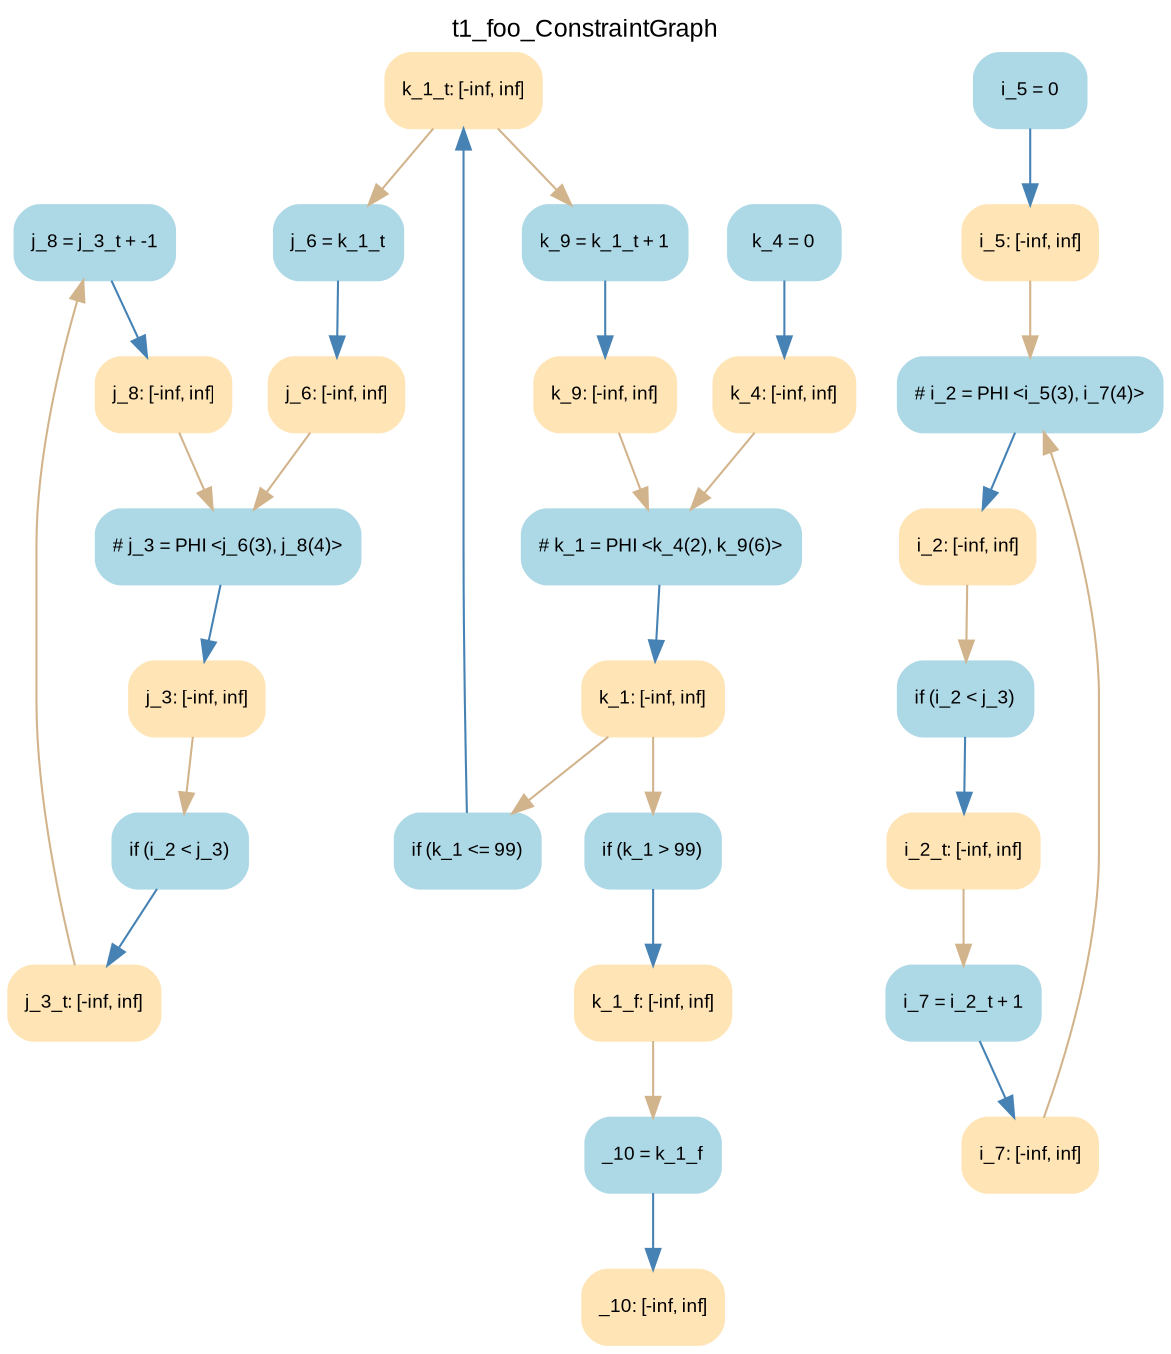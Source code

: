 digraph t1_foo_ConstraintGraph { 
	label=t1_foo_ConstraintGraph
	center=true
	labelloc=top
	fontname=Arial
	fontsize=12
	edge[fontname=Arial, fontsize=10]
	node[fontname=Arial, fontsize=9]

		Node_0 -> Node_1 [color=steelblue]
		Node_2 -> Node_3 [color=steelblue]
		Node_4 -> Node_5 [color=steelblue]
		Node_6 -> Node_7 [color=steelblue]
		Node_8 -> Node_9 [color=steelblue]
		Node_10 -> Node_11 [color=steelblue]
		Node_12 -> Node_13 [color=steelblue]
		Node_14 -> Node_15 [color=steelblue]
		Node_16 -> Node_17 [color=steelblue]
		Node_18 -> Node_19 [color=steelblue]
		Node_20 -> Node_21 [color=steelblue]
		Node_22 -> Node_23 [color=steelblue]
		Node_24 -> Node_25 [color=steelblue]
		Node_26 -> Node_27 [color=steelblue]
		Node_13 -> Node_22 [color=tan]
		Node_13 -> Node_10 [color=tan]
		Node_19 -> Node_16 [color=tan]
		Node_21 -> Node_12 [color=tan]
		Node_5 -> Node_2 [color=tan]
		Node_11 -> Node_4 [color=tan]
		Node_11 -> Node_24 [color=tan]
		Node_1 -> Node_2 [color=tan]
		Node_25 -> Node_12 [color=tan]
		Node_9 -> Node_18 [color=tan]
		Node_3 -> Node_26 [color=tan]
		Node_7 -> Node_8 [color=tan]
		Node_27 -> Node_0 [color=tan]
		Node_23 -> Node_14 [color=tan]
		Node_17 -> Node_8 [color=tan]

	Node_0 [fillcolor=lightblue, color=lightblue, shape=Mrecord, style=filled, label="{ j_8 = j_3_t + -1 }"]
	Node_2 [fillcolor=lightblue, color=lightblue, shape=Mrecord, style=filled, label="{ # j_3 = PHI \<j_6(3), j_8(4)\> }"]
	Node_4 [fillcolor=lightblue, color=lightblue, shape=Mrecord, style=filled, label="{ j_6 = k_1_t }"]
	Node_6 [fillcolor=lightblue, color=lightblue, shape=Mrecord, style=filled, label="{ i_5 = 0 }"]
	Node_8 [fillcolor=lightblue, color=lightblue, shape=Mrecord, style=filled, label="{ # i_2 = PHI \<i_5(3), i_7(4)\> }"]
	Node_10 [fillcolor=lightblue, color=lightblue, shape=Mrecord, style=filled, label="{ if (k_1 \<= 99) }"]
	Node_12 [fillcolor=lightblue, color=lightblue, shape=Mrecord, style=filled, label="{ # k_1 = PHI \<k_4(2), k_9(6)\> }"]
	Node_14 [fillcolor=lightblue, color=lightblue, shape=Mrecord, style=filled, label="{ _10 = k_1_f }"]
	Node_16 [fillcolor=lightblue, color=lightblue, shape=Mrecord, style=filled, label="{ i_7 = i_2_t + 1 }"]
	Node_18 [fillcolor=lightblue, color=lightblue, shape=Mrecord, style=filled, label="{ if (i_2 \< j_3) }"]
	Node_20 [fillcolor=lightblue, color=lightblue, shape=Mrecord, style=filled, label="{ k_4 = 0 }"]
	Node_22 [fillcolor=lightblue, color=lightblue, shape=Mrecord, style=filled, label="{ if (k_1 \> 99) }"]
	Node_24 [fillcolor=lightblue, color=lightblue, shape=Mrecord, style=filled, label="{ k_9 = k_1_t + 1 }"]
	Node_26 [fillcolor=lightblue, color=lightblue, shape=Mrecord, style=filled, label="{ if (i_2 \< j_3) }"]
	Node_13 [fillcolor=moccasin, color=moccasin, shape=Mrecord, style=filled, label="{ k_1: \[-inf, inf\] }"]
	Node_19 [fillcolor=moccasin, color=moccasin, shape=Mrecord, style=filled, label="{ i_2_t: \[-inf, inf\] }"]
	Node_21 [fillcolor=moccasin, color=moccasin, shape=Mrecord, style=filled, label="{ k_4: \[-inf, inf\] }"]
	Node_5 [fillcolor=moccasin, color=moccasin, shape=Mrecord, style=filled, label="{ j_6: \[-inf, inf\] }"]
	Node_11 [fillcolor=moccasin, color=moccasin, shape=Mrecord, style=filled, label="{ k_1_t: \[-inf, inf\] }"]
	Node_1 [fillcolor=moccasin, color=moccasin, shape=Mrecord, style=filled, label="{ j_8: \[-inf, inf\] }"]
	Node_25 [fillcolor=moccasin, color=moccasin, shape=Mrecord, style=filled, label="{ k_9: \[-inf, inf\] }"]
	Node_9 [fillcolor=moccasin, color=moccasin, shape=Mrecord, style=filled, label="{ i_2: \[-inf, inf\] }"]
	Node_3 [fillcolor=moccasin, color=moccasin, shape=Mrecord, style=filled, label="{ j_3: \[-inf, inf\] }"]
	Node_7 [fillcolor=moccasin, color=moccasin, shape=Mrecord, style=filled, label="{ i_5: \[-inf, inf\] }"]
	Node_15 [fillcolor=moccasin, color=moccasin, shape=Mrecord, style=filled, label="{ _10: \[-inf, inf\] }"]
	Node_27 [fillcolor=moccasin, color=moccasin, shape=Mrecord, style=filled, label="{ j_3_t: \[-inf, inf\] }"]
	Node_23 [fillcolor=moccasin, color=moccasin, shape=Mrecord, style=filled, label="{ k_1_f: \[-inf, inf\] }"]
	Node_17 [fillcolor=moccasin, color=moccasin, shape=Mrecord, style=filled, label="{ i_7: \[-inf, inf\] }"]
}
